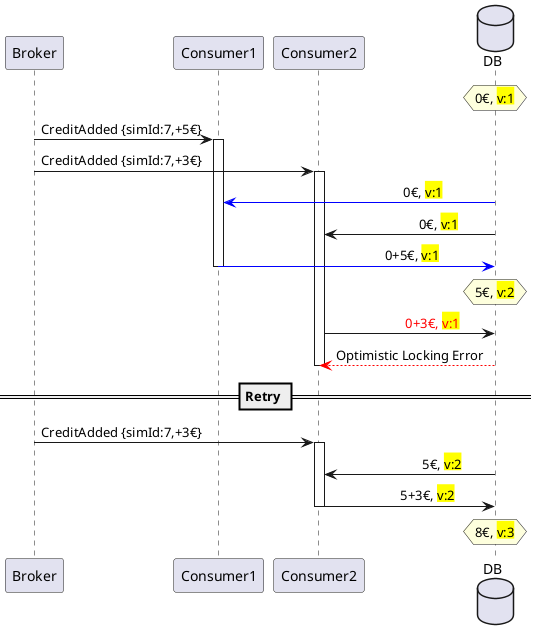 @startuml
'title Consumer Race
'hide footbox
database DB order 9

hnote over DB: 0€, <back:yellow>v:1</back>
Broker->Consumer1++: CreditAdded {simId:7,+5€}
Broker->Consumer2++: CreditAdded {simId:7,+3€}
Consumer1<[#blue]-DB:   <font color:black>                                                0€, <back:yellow>v:1</back>
Consumer2<-DB:  <font color:black>                       0€, <back:yellow>v:1</back>
Consumer1-[#blue]>DB: <font color=black>                                               0+5€, <back:yellow>v:1</back>
Consumer1--
hnote over DB: 5€, <back:yellow>v:2</back>
Consumer2->DB: <font color=red>                      0+3€, <back:yellow>v:1</back>
Consumer2<-[#FF0000]-DB: Optimistic Locking Error
Consumer2--

== Retry ==
Broker->Consumer2++: CreditAdded {simId:7,+3€}
Consumer2<-DB:  <font color:black>                        5€, <back:yellow>v:2</back>
Consumer2->DB: <font color=black>                      5+3€, <back:yellow>v:2</back>
Consumer2--
hnote over DB: 8€, <back:yellow>v:3</back>


@enduml
